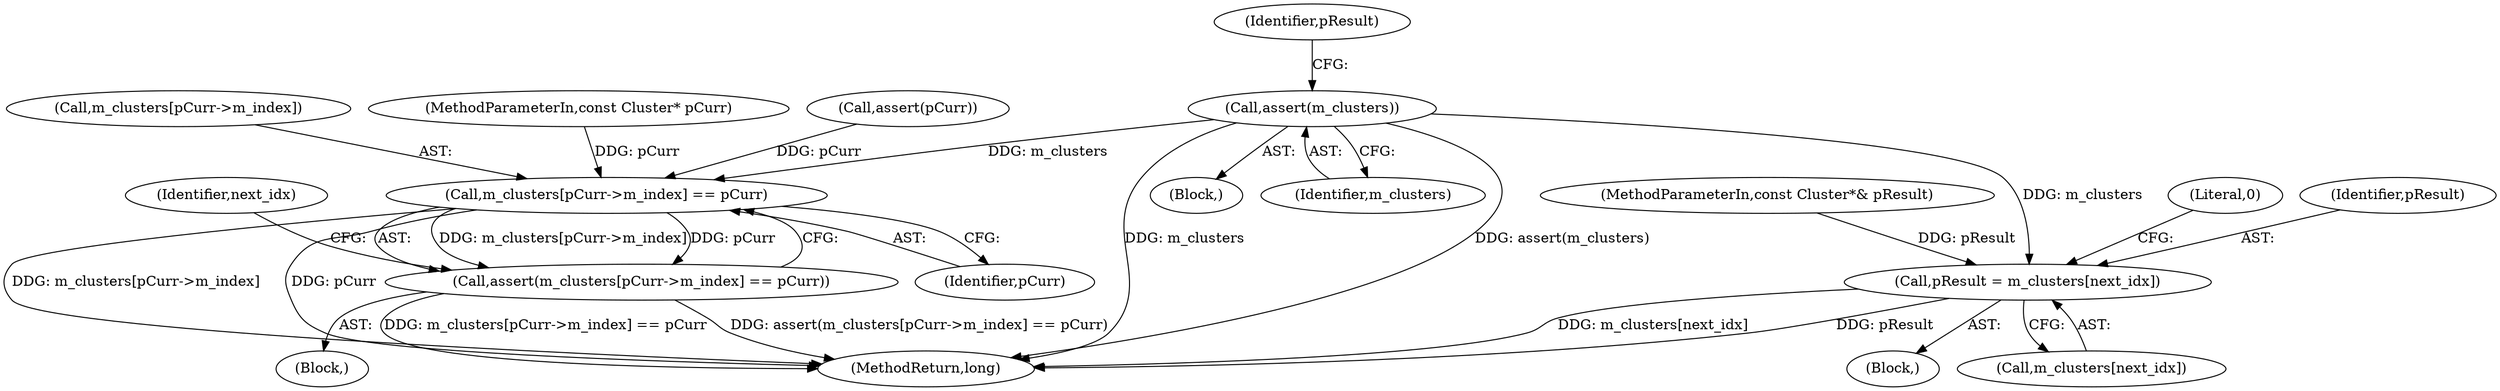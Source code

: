 digraph "1_Android_04839626ed859623901ebd3a5fd483982186b59d_190@API" {
"1000128" [label="(Call,assert(m_clusters))"];
"1000141" [label="(Call,m_clusters[pCurr->m_index] == pCurr)"];
"1000140" [label="(Call,assert(m_clusters[pCurr->m_index] == pCurr))"];
"1000161" [label="(Call,pResult = m_clusters[next_idx])"];
"1000140" [label="(Call,assert(m_clusters[pCurr->m_index] == pCurr))"];
"1000118" [label="(MethodParameterIn,const Cluster* pCurr)"];
"1000123" [label="(Call,assert(pCurr))"];
"1000131" [label="(Identifier,pResult)"];
"1000150" [label="(Identifier,next_idx)"];
"1000160" [label="(Block,)"];
"1000161" [label="(Call,pResult = m_clusters[next_idx])"];
"1000122" [label="(Block,)"];
"1000147" [label="(Identifier,pCurr)"];
"1000139" [label="(Block,)"];
"1000128" [label="(Call,assert(m_clusters))"];
"1000436" [label="(MethodReturn,long)"];
"1000141" [label="(Call,m_clusters[pCurr->m_index] == pCurr)"];
"1000129" [label="(Identifier,m_clusters)"];
"1000167" [label="(Literal,0)"];
"1000162" [label="(Identifier,pResult)"];
"1000119" [label="(MethodParameterIn,const Cluster*& pResult)"];
"1000142" [label="(Call,m_clusters[pCurr->m_index])"];
"1000163" [label="(Call,m_clusters[next_idx])"];
"1000128" -> "1000122"  [label="AST: "];
"1000128" -> "1000129"  [label="CFG: "];
"1000129" -> "1000128"  [label="AST: "];
"1000131" -> "1000128"  [label="CFG: "];
"1000128" -> "1000436"  [label="DDG: m_clusters"];
"1000128" -> "1000436"  [label="DDG: assert(m_clusters)"];
"1000128" -> "1000141"  [label="DDG: m_clusters"];
"1000128" -> "1000161"  [label="DDG: m_clusters"];
"1000141" -> "1000140"  [label="AST: "];
"1000141" -> "1000147"  [label="CFG: "];
"1000142" -> "1000141"  [label="AST: "];
"1000147" -> "1000141"  [label="AST: "];
"1000140" -> "1000141"  [label="CFG: "];
"1000141" -> "1000436"  [label="DDG: m_clusters[pCurr->m_index]"];
"1000141" -> "1000436"  [label="DDG: pCurr"];
"1000141" -> "1000140"  [label="DDG: m_clusters[pCurr->m_index]"];
"1000141" -> "1000140"  [label="DDG: pCurr"];
"1000123" -> "1000141"  [label="DDG: pCurr"];
"1000118" -> "1000141"  [label="DDG: pCurr"];
"1000140" -> "1000139"  [label="AST: "];
"1000150" -> "1000140"  [label="CFG: "];
"1000140" -> "1000436"  [label="DDG: m_clusters[pCurr->m_index] == pCurr"];
"1000140" -> "1000436"  [label="DDG: assert(m_clusters[pCurr->m_index] == pCurr)"];
"1000161" -> "1000160"  [label="AST: "];
"1000161" -> "1000163"  [label="CFG: "];
"1000162" -> "1000161"  [label="AST: "];
"1000163" -> "1000161"  [label="AST: "];
"1000167" -> "1000161"  [label="CFG: "];
"1000161" -> "1000436"  [label="DDG: m_clusters[next_idx]"];
"1000161" -> "1000436"  [label="DDG: pResult"];
"1000119" -> "1000161"  [label="DDG: pResult"];
}

